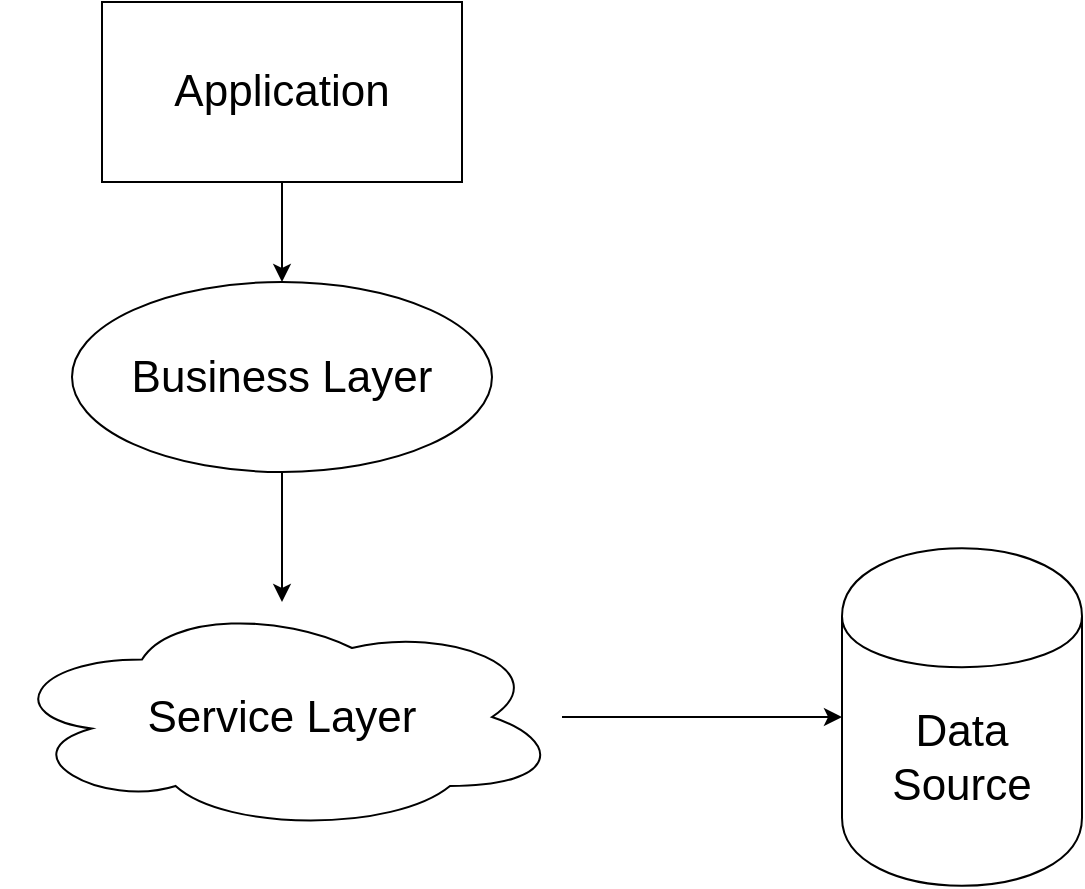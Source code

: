 <mxfile version="14.6.12" type="device"><diagram id="7Dpw0ouWxQ6l_MCaSS6q" name="MultiLayeredArchitecture"><mxGraphModel dx="1038" dy="523" grid="1" gridSize="10" guides="1" tooltips="1" connect="1" arrows="1" fold="1" page="1" pageScale="1" pageWidth="850" pageHeight="1100" math="0" shadow="0"><root><mxCell id="0"/><mxCell id="1" parent="0"/><mxCell id="FK0mzq_mB_fHbeLOspbd-3" value="" style="edgeStyle=orthogonalEdgeStyle;rounded=0;orthogonalLoop=1;jettySize=auto;html=1;fontSize=22;" edge="1" parent="1" source="FK0mzq_mB_fHbeLOspbd-1" target="FK0mzq_mB_fHbeLOspbd-2"><mxGeometry relative="1" as="geometry"/></mxCell><mxCell id="FK0mzq_mB_fHbeLOspbd-1" value="Application" style="rounded=0;whiteSpace=wrap;html=1;fontSize=22;" vertex="1" parent="1"><mxGeometry x="70" y="30" width="180" height="90" as="geometry"/></mxCell><mxCell id="FK0mzq_mB_fHbeLOspbd-5" value="" style="edgeStyle=orthogonalEdgeStyle;rounded=0;orthogonalLoop=1;jettySize=auto;html=1;fontSize=22;" edge="1" parent="1" source="FK0mzq_mB_fHbeLOspbd-2" target="FK0mzq_mB_fHbeLOspbd-4"><mxGeometry relative="1" as="geometry"/></mxCell><mxCell id="FK0mzq_mB_fHbeLOspbd-2" value="Business Layer" style="ellipse;whiteSpace=wrap;html=1;rounded=0;fontSize=22;" vertex="1" parent="1"><mxGeometry x="55" y="170" width="210" height="95" as="geometry"/></mxCell><mxCell id="FK0mzq_mB_fHbeLOspbd-7" value="" style="edgeStyle=orthogonalEdgeStyle;rounded=0;orthogonalLoop=1;jettySize=auto;html=1;fontSize=22;" edge="1" parent="1" source="FK0mzq_mB_fHbeLOspbd-4" target="FK0mzq_mB_fHbeLOspbd-6"><mxGeometry relative="1" as="geometry"/></mxCell><mxCell id="FK0mzq_mB_fHbeLOspbd-4" value="Service Layer" style="ellipse;shape=cloud;whiteSpace=wrap;html=1;rounded=0;fontSize=22;" vertex="1" parent="1"><mxGeometry x="20" y="330" width="280" height="115" as="geometry"/></mxCell><mxCell id="FK0mzq_mB_fHbeLOspbd-6" value="Data Source" style="shape=cylinder;whiteSpace=wrap;html=1;boundedLbl=1;backgroundOutline=1;rounded=0;fontSize=22;" vertex="1" parent="1"><mxGeometry x="440" y="303.13" width="120" height="168.75" as="geometry"/></mxCell></root></mxGraphModel></diagram></mxfile>